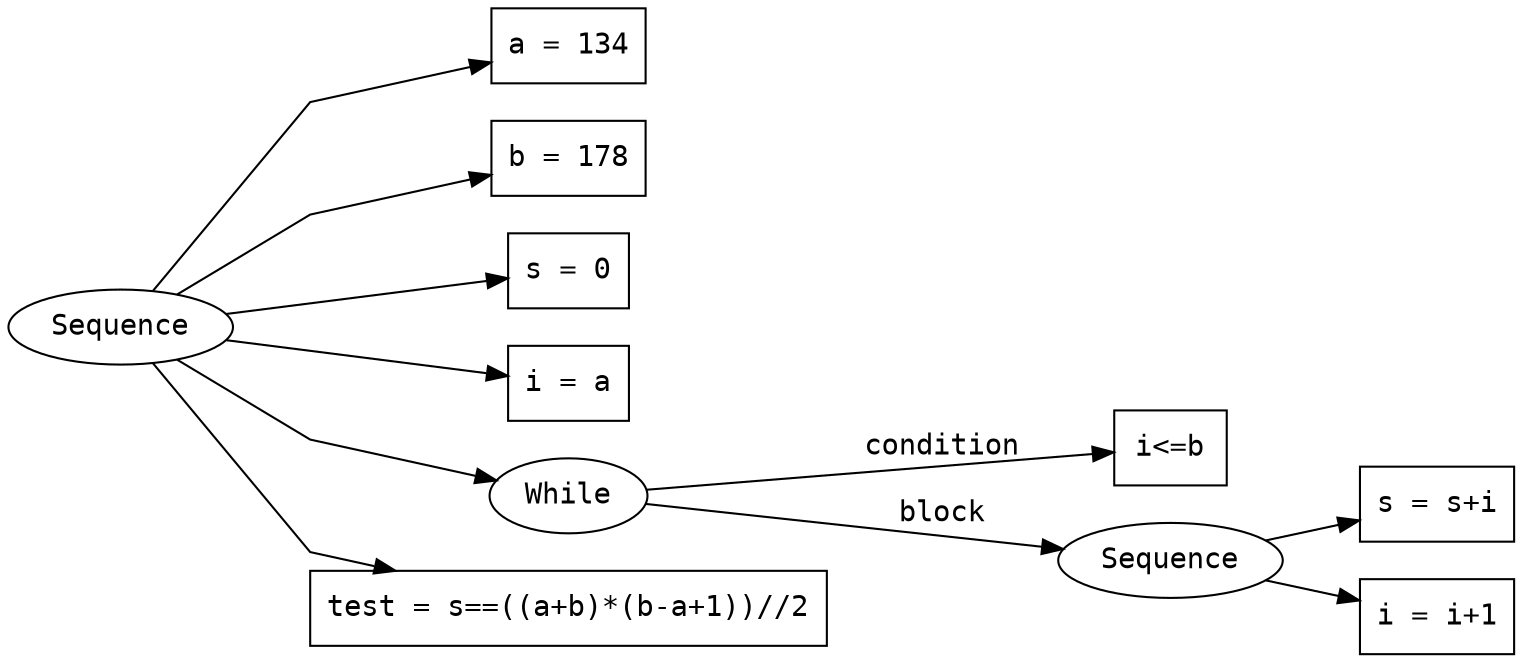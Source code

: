 digraph {
	graph [rankdir=LR splines=polyline]
	node [fontname=monospace]
	edge [fontname=monospace]
	Seq1 [label=Sequence]
	S1 [label="a = 134" shape=box]
	Seq1 -> S1
	S2 [label="b = 178" shape=box]
	Seq1 -> S2
	S3 [label="s = 0" shape=box]
	Seq1 -> S3
	S4 [label="i = a" shape=box]
	Seq1 -> S4
	W5 [label=While]
	C5 [label="i<=b" shape=box]
	W5 -> C5 [label=condition]
	Seq6 [label=Sequence]
	S6 [label="s = s+i" shape=box]
	Seq6 -> S6
	S7 [label="i = i+1" shape=box]
	Seq6 -> S7
	W5 -> Seq6 [label=block]
	Seq1 -> W5
	S9 [label="test = s==((a+b)*(b-a+1))//2" shape=box]
	Seq1 -> S9
}
